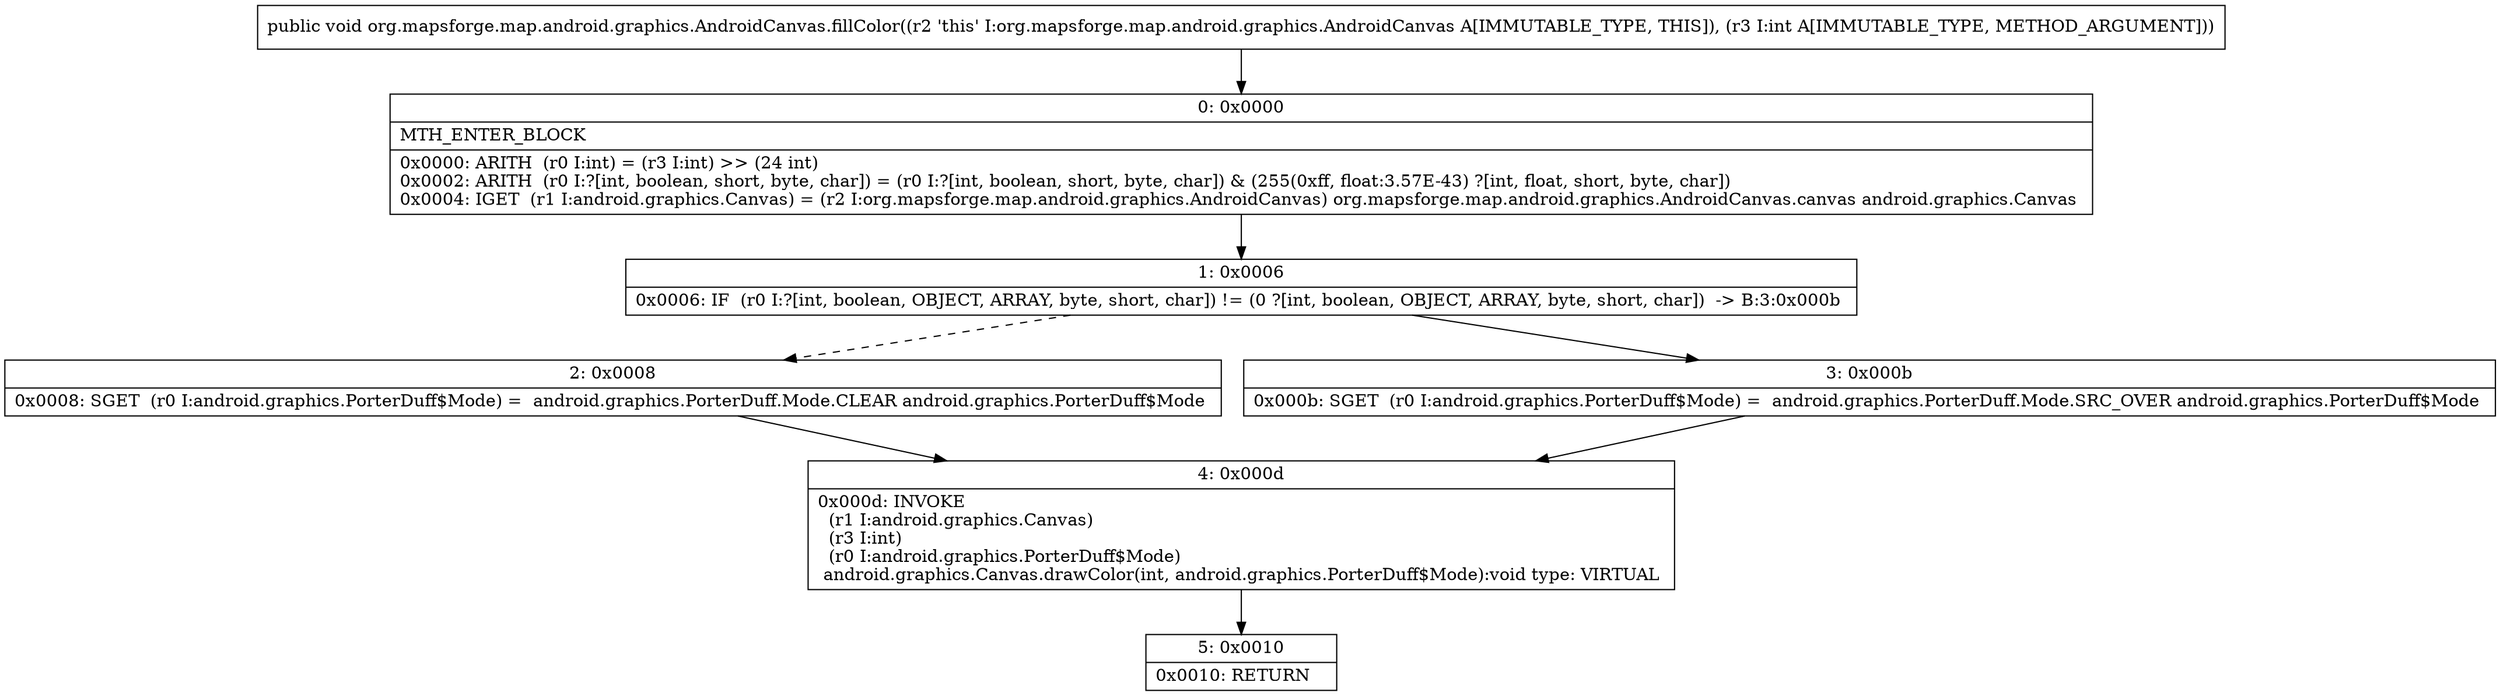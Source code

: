 digraph "CFG fororg.mapsforge.map.android.graphics.AndroidCanvas.fillColor(I)V" {
Node_0 [shape=record,label="{0\:\ 0x0000|MTH_ENTER_BLOCK\l|0x0000: ARITH  (r0 I:int) = (r3 I:int) \>\> (24 int) \l0x0002: ARITH  (r0 I:?[int, boolean, short, byte, char]) = (r0 I:?[int, boolean, short, byte, char]) & (255(0xff, float:3.57E\-43) ?[int, float, short, byte, char]) \l0x0004: IGET  (r1 I:android.graphics.Canvas) = (r2 I:org.mapsforge.map.android.graphics.AndroidCanvas) org.mapsforge.map.android.graphics.AndroidCanvas.canvas android.graphics.Canvas \l}"];
Node_1 [shape=record,label="{1\:\ 0x0006|0x0006: IF  (r0 I:?[int, boolean, OBJECT, ARRAY, byte, short, char]) != (0 ?[int, boolean, OBJECT, ARRAY, byte, short, char])  \-\> B:3:0x000b \l}"];
Node_2 [shape=record,label="{2\:\ 0x0008|0x0008: SGET  (r0 I:android.graphics.PorterDuff$Mode) =  android.graphics.PorterDuff.Mode.CLEAR android.graphics.PorterDuff$Mode \l}"];
Node_3 [shape=record,label="{3\:\ 0x000b|0x000b: SGET  (r0 I:android.graphics.PorterDuff$Mode) =  android.graphics.PorterDuff.Mode.SRC_OVER android.graphics.PorterDuff$Mode \l}"];
Node_4 [shape=record,label="{4\:\ 0x000d|0x000d: INVOKE  \l  (r1 I:android.graphics.Canvas)\l  (r3 I:int)\l  (r0 I:android.graphics.PorterDuff$Mode)\l android.graphics.Canvas.drawColor(int, android.graphics.PorterDuff$Mode):void type: VIRTUAL \l}"];
Node_5 [shape=record,label="{5\:\ 0x0010|0x0010: RETURN   \l}"];
MethodNode[shape=record,label="{public void org.mapsforge.map.android.graphics.AndroidCanvas.fillColor((r2 'this' I:org.mapsforge.map.android.graphics.AndroidCanvas A[IMMUTABLE_TYPE, THIS]), (r3 I:int A[IMMUTABLE_TYPE, METHOD_ARGUMENT])) }"];
MethodNode -> Node_0;
Node_0 -> Node_1;
Node_1 -> Node_2[style=dashed];
Node_1 -> Node_3;
Node_2 -> Node_4;
Node_3 -> Node_4;
Node_4 -> Node_5;
}


